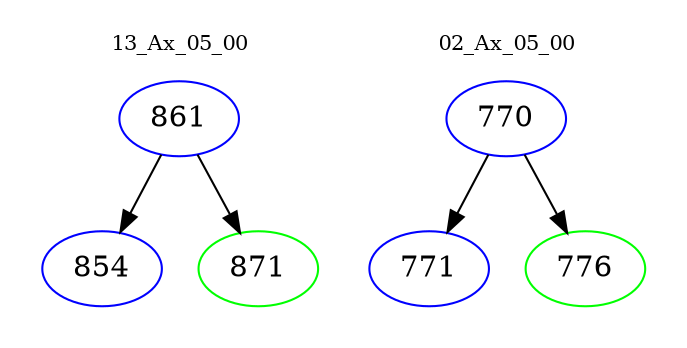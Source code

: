digraph{
subgraph cluster_0 {
color = white
label = "13_Ax_05_00";
fontsize=10;
T0_861 [label="861", color="blue"]
T0_861 -> T0_854 [color="black"]
T0_854 [label="854", color="blue"]
T0_861 -> T0_871 [color="black"]
T0_871 [label="871", color="green"]
}
subgraph cluster_1 {
color = white
label = "02_Ax_05_00";
fontsize=10;
T1_770 [label="770", color="blue"]
T1_770 -> T1_771 [color="black"]
T1_771 [label="771", color="blue"]
T1_770 -> T1_776 [color="black"]
T1_776 [label="776", color="green"]
}
}
